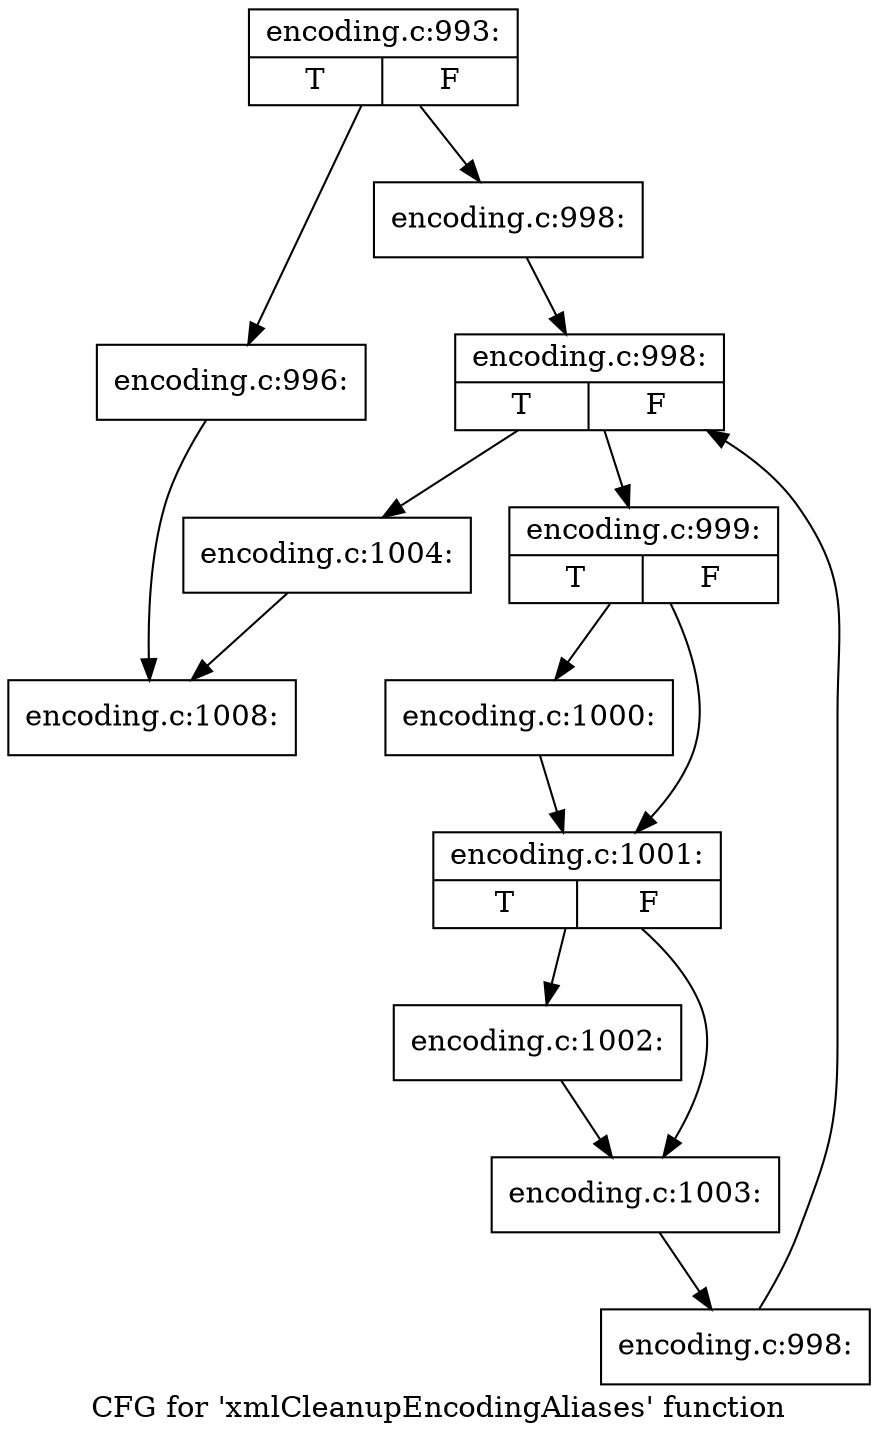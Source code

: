 digraph "CFG for 'xmlCleanupEncodingAliases' function" {
	label="CFG for 'xmlCleanupEncodingAliases' function";

	Node0x5557bd878fc0 [shape=record,label="{encoding.c:993:|{<s0>T|<s1>F}}"];
	Node0x5557bd878fc0 -> Node0x5557bd8789f0;
	Node0x5557bd878fc0 -> Node0x5557bd878e70;
	Node0x5557bd8789f0 [shape=record,label="{encoding.c:996:}"];
	Node0x5557bd8789f0 -> Node0x5557bd878ce0;
	Node0x5557bd878e70 [shape=record,label="{encoding.c:998:}"];
	Node0x5557bd878e70 -> Node0x5557bd87c2d0;
	Node0x5557bd87c2d0 [shape=record,label="{encoding.c:998:|{<s0>T|<s1>F}}"];
	Node0x5557bd87c2d0 -> Node0x5557bd87cab0;
	Node0x5557bd87c2d0 -> Node0x5557bd87c280;
	Node0x5557bd87cab0 [shape=record,label="{encoding.c:999:|{<s0>T|<s1>F}}"];
	Node0x5557bd87cab0 -> Node0x5557bd87ce70;
	Node0x5557bd87cab0 -> Node0x5557bd87cec0;
	Node0x5557bd87ce70 [shape=record,label="{encoding.c:1000:}"];
	Node0x5557bd87ce70 -> Node0x5557bd87cec0;
	Node0x5557bd87cec0 [shape=record,label="{encoding.c:1001:|{<s0>T|<s1>F}}"];
	Node0x5557bd87cec0 -> Node0x5557bd87d8c0;
	Node0x5557bd87cec0 -> Node0x5557bd87d910;
	Node0x5557bd87d8c0 [shape=record,label="{encoding.c:1002:}"];
	Node0x5557bd87d8c0 -> Node0x5557bd87d910;
	Node0x5557bd87d910 [shape=record,label="{encoding.c:1003:}"];
	Node0x5557bd87d910 -> Node0x5557bd87ca20;
	Node0x5557bd87ca20 [shape=record,label="{encoding.c:998:}"];
	Node0x5557bd87ca20 -> Node0x5557bd87c2d0;
	Node0x5557bd87c280 [shape=record,label="{encoding.c:1004:}"];
	Node0x5557bd87c280 -> Node0x5557bd878ce0;
	Node0x5557bd878ce0 [shape=record,label="{encoding.c:1008:}"];
}
